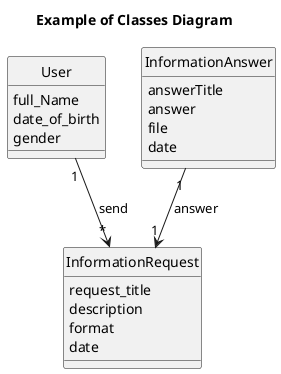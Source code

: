 @startuml

hide circle
title Example of Classes Diagram 

Class User{
    full_Name
    date_of_birth
    gender
}

Class InformationRequest{
    request_title
    description
    format
    date
}

Class InformationAnswer{
    answerTitle
    answer
    file
    date
}


User"1" --> "*"InformationRequest: send

InformationAnswer"1" --> "1"InformationRequest: answer

@enduml